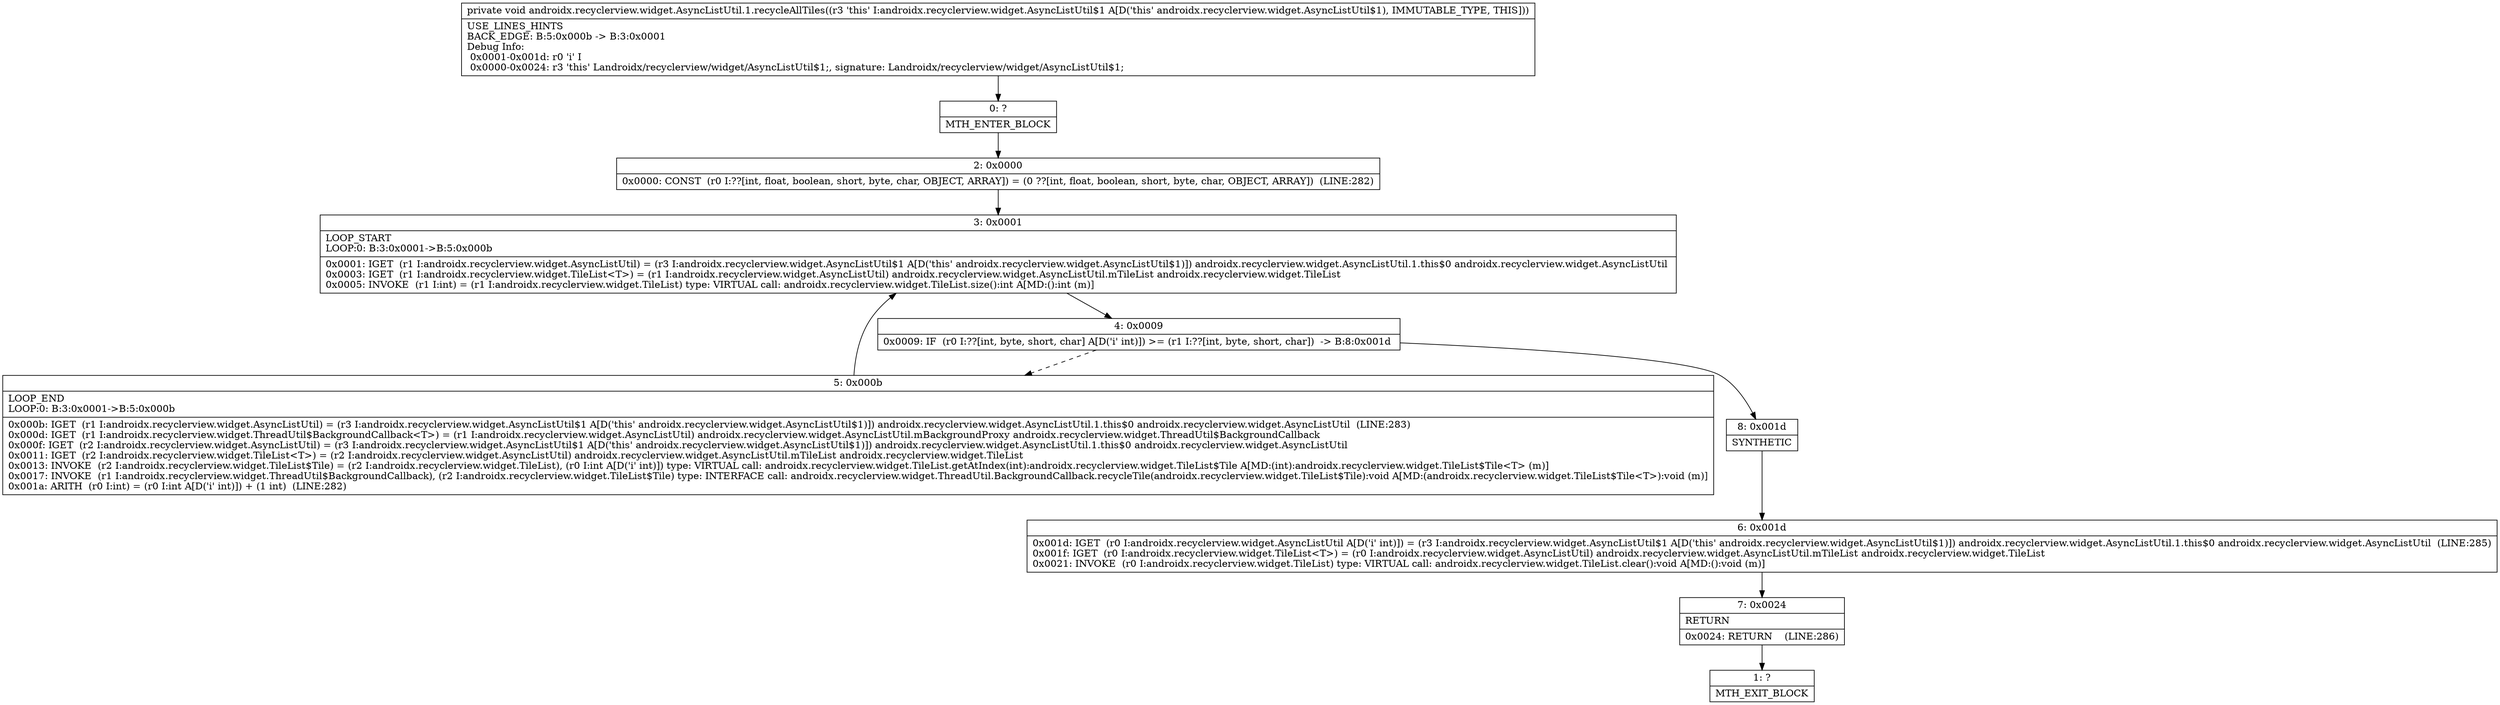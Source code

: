 digraph "CFG forandroidx.recyclerview.widget.AsyncListUtil.1.recycleAllTiles()V" {
Node_0 [shape=record,label="{0\:\ ?|MTH_ENTER_BLOCK\l}"];
Node_2 [shape=record,label="{2\:\ 0x0000|0x0000: CONST  (r0 I:??[int, float, boolean, short, byte, char, OBJECT, ARRAY]) = (0 ??[int, float, boolean, short, byte, char, OBJECT, ARRAY])  (LINE:282)\l}"];
Node_3 [shape=record,label="{3\:\ 0x0001|LOOP_START\lLOOP:0: B:3:0x0001\-\>B:5:0x000b\l|0x0001: IGET  (r1 I:androidx.recyclerview.widget.AsyncListUtil) = (r3 I:androidx.recyclerview.widget.AsyncListUtil$1 A[D('this' androidx.recyclerview.widget.AsyncListUtil$1)]) androidx.recyclerview.widget.AsyncListUtil.1.this$0 androidx.recyclerview.widget.AsyncListUtil \l0x0003: IGET  (r1 I:androidx.recyclerview.widget.TileList\<T\>) = (r1 I:androidx.recyclerview.widget.AsyncListUtil) androidx.recyclerview.widget.AsyncListUtil.mTileList androidx.recyclerview.widget.TileList \l0x0005: INVOKE  (r1 I:int) = (r1 I:androidx.recyclerview.widget.TileList) type: VIRTUAL call: androidx.recyclerview.widget.TileList.size():int A[MD:():int (m)]\l}"];
Node_4 [shape=record,label="{4\:\ 0x0009|0x0009: IF  (r0 I:??[int, byte, short, char] A[D('i' int)]) \>= (r1 I:??[int, byte, short, char])  \-\> B:8:0x001d \l}"];
Node_5 [shape=record,label="{5\:\ 0x000b|LOOP_END\lLOOP:0: B:3:0x0001\-\>B:5:0x000b\l|0x000b: IGET  (r1 I:androidx.recyclerview.widget.AsyncListUtil) = (r3 I:androidx.recyclerview.widget.AsyncListUtil$1 A[D('this' androidx.recyclerview.widget.AsyncListUtil$1)]) androidx.recyclerview.widget.AsyncListUtil.1.this$0 androidx.recyclerview.widget.AsyncListUtil  (LINE:283)\l0x000d: IGET  (r1 I:androidx.recyclerview.widget.ThreadUtil$BackgroundCallback\<T\>) = (r1 I:androidx.recyclerview.widget.AsyncListUtil) androidx.recyclerview.widget.AsyncListUtil.mBackgroundProxy androidx.recyclerview.widget.ThreadUtil$BackgroundCallback \l0x000f: IGET  (r2 I:androidx.recyclerview.widget.AsyncListUtil) = (r3 I:androidx.recyclerview.widget.AsyncListUtil$1 A[D('this' androidx.recyclerview.widget.AsyncListUtil$1)]) androidx.recyclerview.widget.AsyncListUtil.1.this$0 androidx.recyclerview.widget.AsyncListUtil \l0x0011: IGET  (r2 I:androidx.recyclerview.widget.TileList\<T\>) = (r2 I:androidx.recyclerview.widget.AsyncListUtil) androidx.recyclerview.widget.AsyncListUtil.mTileList androidx.recyclerview.widget.TileList \l0x0013: INVOKE  (r2 I:androidx.recyclerview.widget.TileList$Tile) = (r2 I:androidx.recyclerview.widget.TileList), (r0 I:int A[D('i' int)]) type: VIRTUAL call: androidx.recyclerview.widget.TileList.getAtIndex(int):androidx.recyclerview.widget.TileList$Tile A[MD:(int):androidx.recyclerview.widget.TileList$Tile\<T\> (m)]\l0x0017: INVOKE  (r1 I:androidx.recyclerview.widget.ThreadUtil$BackgroundCallback), (r2 I:androidx.recyclerview.widget.TileList$Tile) type: INTERFACE call: androidx.recyclerview.widget.ThreadUtil.BackgroundCallback.recycleTile(androidx.recyclerview.widget.TileList$Tile):void A[MD:(androidx.recyclerview.widget.TileList$Tile\<T\>):void (m)]\l0x001a: ARITH  (r0 I:int) = (r0 I:int A[D('i' int)]) + (1 int)  (LINE:282)\l}"];
Node_8 [shape=record,label="{8\:\ 0x001d|SYNTHETIC\l}"];
Node_6 [shape=record,label="{6\:\ 0x001d|0x001d: IGET  (r0 I:androidx.recyclerview.widget.AsyncListUtil A[D('i' int)]) = (r3 I:androidx.recyclerview.widget.AsyncListUtil$1 A[D('this' androidx.recyclerview.widget.AsyncListUtil$1)]) androidx.recyclerview.widget.AsyncListUtil.1.this$0 androidx.recyclerview.widget.AsyncListUtil  (LINE:285)\l0x001f: IGET  (r0 I:androidx.recyclerview.widget.TileList\<T\>) = (r0 I:androidx.recyclerview.widget.AsyncListUtil) androidx.recyclerview.widget.AsyncListUtil.mTileList androidx.recyclerview.widget.TileList \l0x0021: INVOKE  (r0 I:androidx.recyclerview.widget.TileList) type: VIRTUAL call: androidx.recyclerview.widget.TileList.clear():void A[MD:():void (m)]\l}"];
Node_7 [shape=record,label="{7\:\ 0x0024|RETURN\l|0x0024: RETURN    (LINE:286)\l}"];
Node_1 [shape=record,label="{1\:\ ?|MTH_EXIT_BLOCK\l}"];
MethodNode[shape=record,label="{private void androidx.recyclerview.widget.AsyncListUtil.1.recycleAllTiles((r3 'this' I:androidx.recyclerview.widget.AsyncListUtil$1 A[D('this' androidx.recyclerview.widget.AsyncListUtil$1), IMMUTABLE_TYPE, THIS]))  | USE_LINES_HINTS\lBACK_EDGE: B:5:0x000b \-\> B:3:0x0001\lDebug Info:\l  0x0001\-0x001d: r0 'i' I\l  0x0000\-0x0024: r3 'this' Landroidx\/recyclerview\/widget\/AsyncListUtil$1;, signature: Landroidx\/recyclerview\/widget\/AsyncListUtil$1;\l}"];
MethodNode -> Node_0;Node_0 -> Node_2;
Node_2 -> Node_3;
Node_3 -> Node_4;
Node_4 -> Node_5[style=dashed];
Node_4 -> Node_8;
Node_5 -> Node_3;
Node_8 -> Node_6;
Node_6 -> Node_7;
Node_7 -> Node_1;
}

